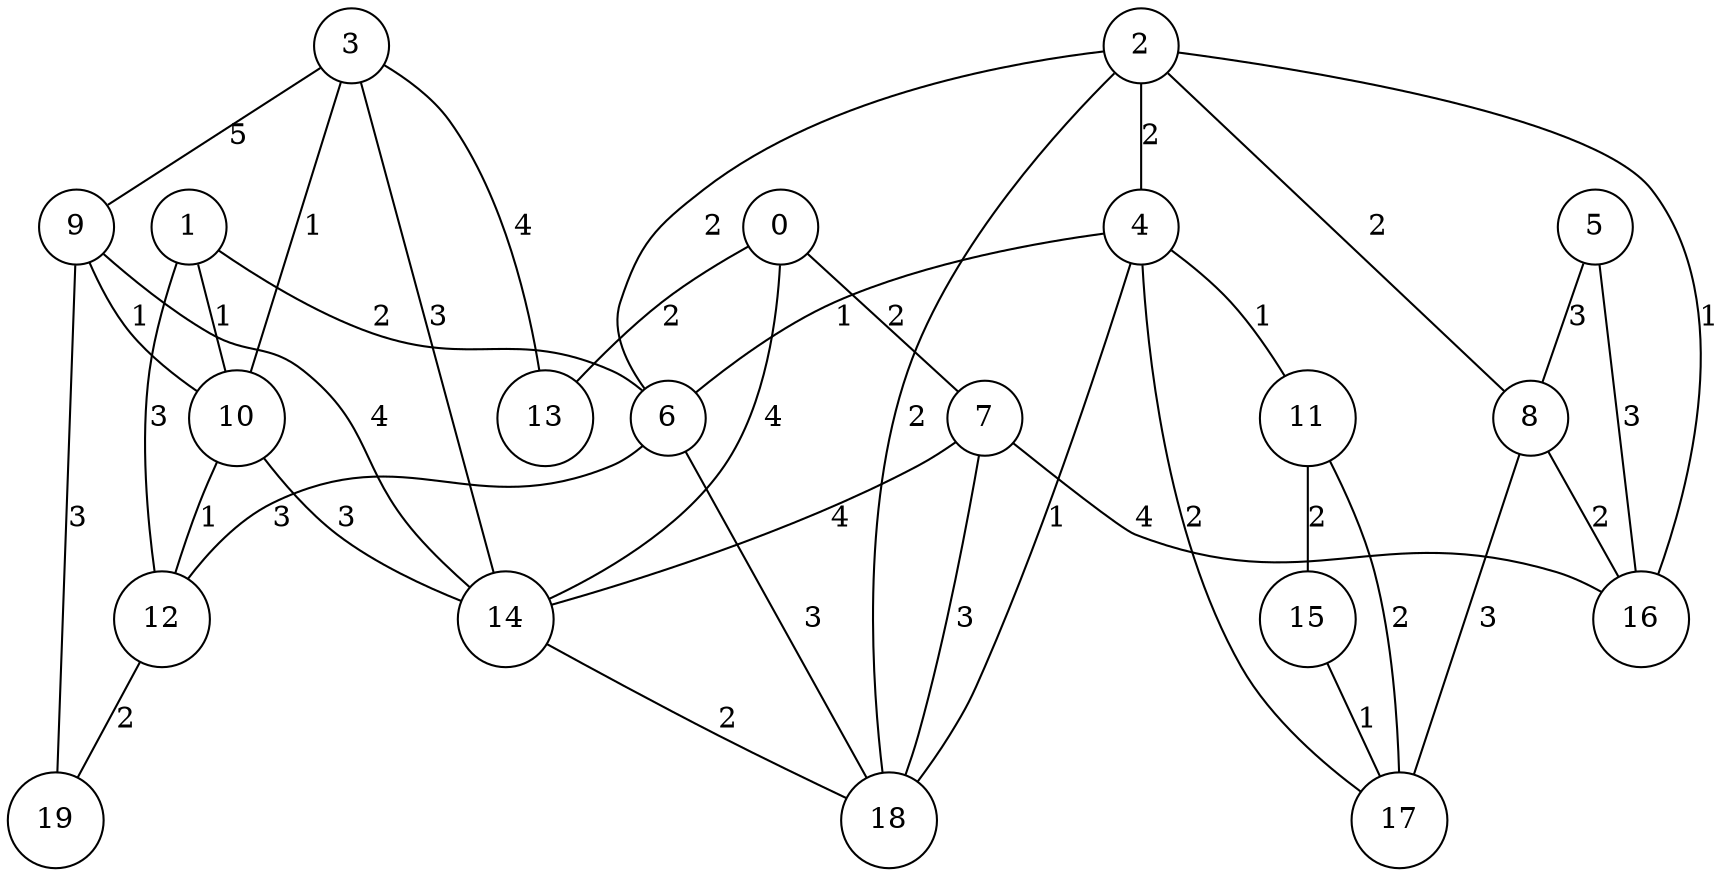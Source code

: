 graph qubit_interaction_graph {
    node [shape=circle];
    0 -- 14 [label=4];
    0 -- 7 [label=2];
    0 -- 13 [label=2];
    1 -- 12 [label=3];
    1 -- 6 [label=2];
    1 -- 10 [label=1];
    2 -- 4 [label=2];
    2 -- 16 [label=1];
    2 -- 18 [label=2];
    2 -- 8 [label=2];
    2 -- 6 [label=2];
    3 -- 13 [label=4];
    3 -- 9 [label=5];
    3 -- 14 [label=3];
    3 -- 10 [label=1];
    4 -- 18 [label=1];
    4 -- 6 [label=1];
    4 -- 11 [label=1];
    4 -- 17 [label=2];
    5 -- 8 [label=3];
    5 -- 16 [label=3];
    6 -- 12 [label=3];
    6 -- 18 [label=3];
    7 -- 16 [label=4];
    7 -- 18 [label=3];
    7 -- 14 [label=4];
    8 -- 17 [label=3];
    8 -- 16 [label=2];
    9 -- 19 [label=3];
    9 -- 10 [label=1];
    9 -- 14 [label=4];
    10 -- 14 [label=3];
    10 -- 12 [label=1];
    11 -- 17 [label=2];
    11 -- 15 [label=2];
    12 -- 19 [label=2];
    14 -- 18 [label=2];
    15 -- 17 [label=1];
}